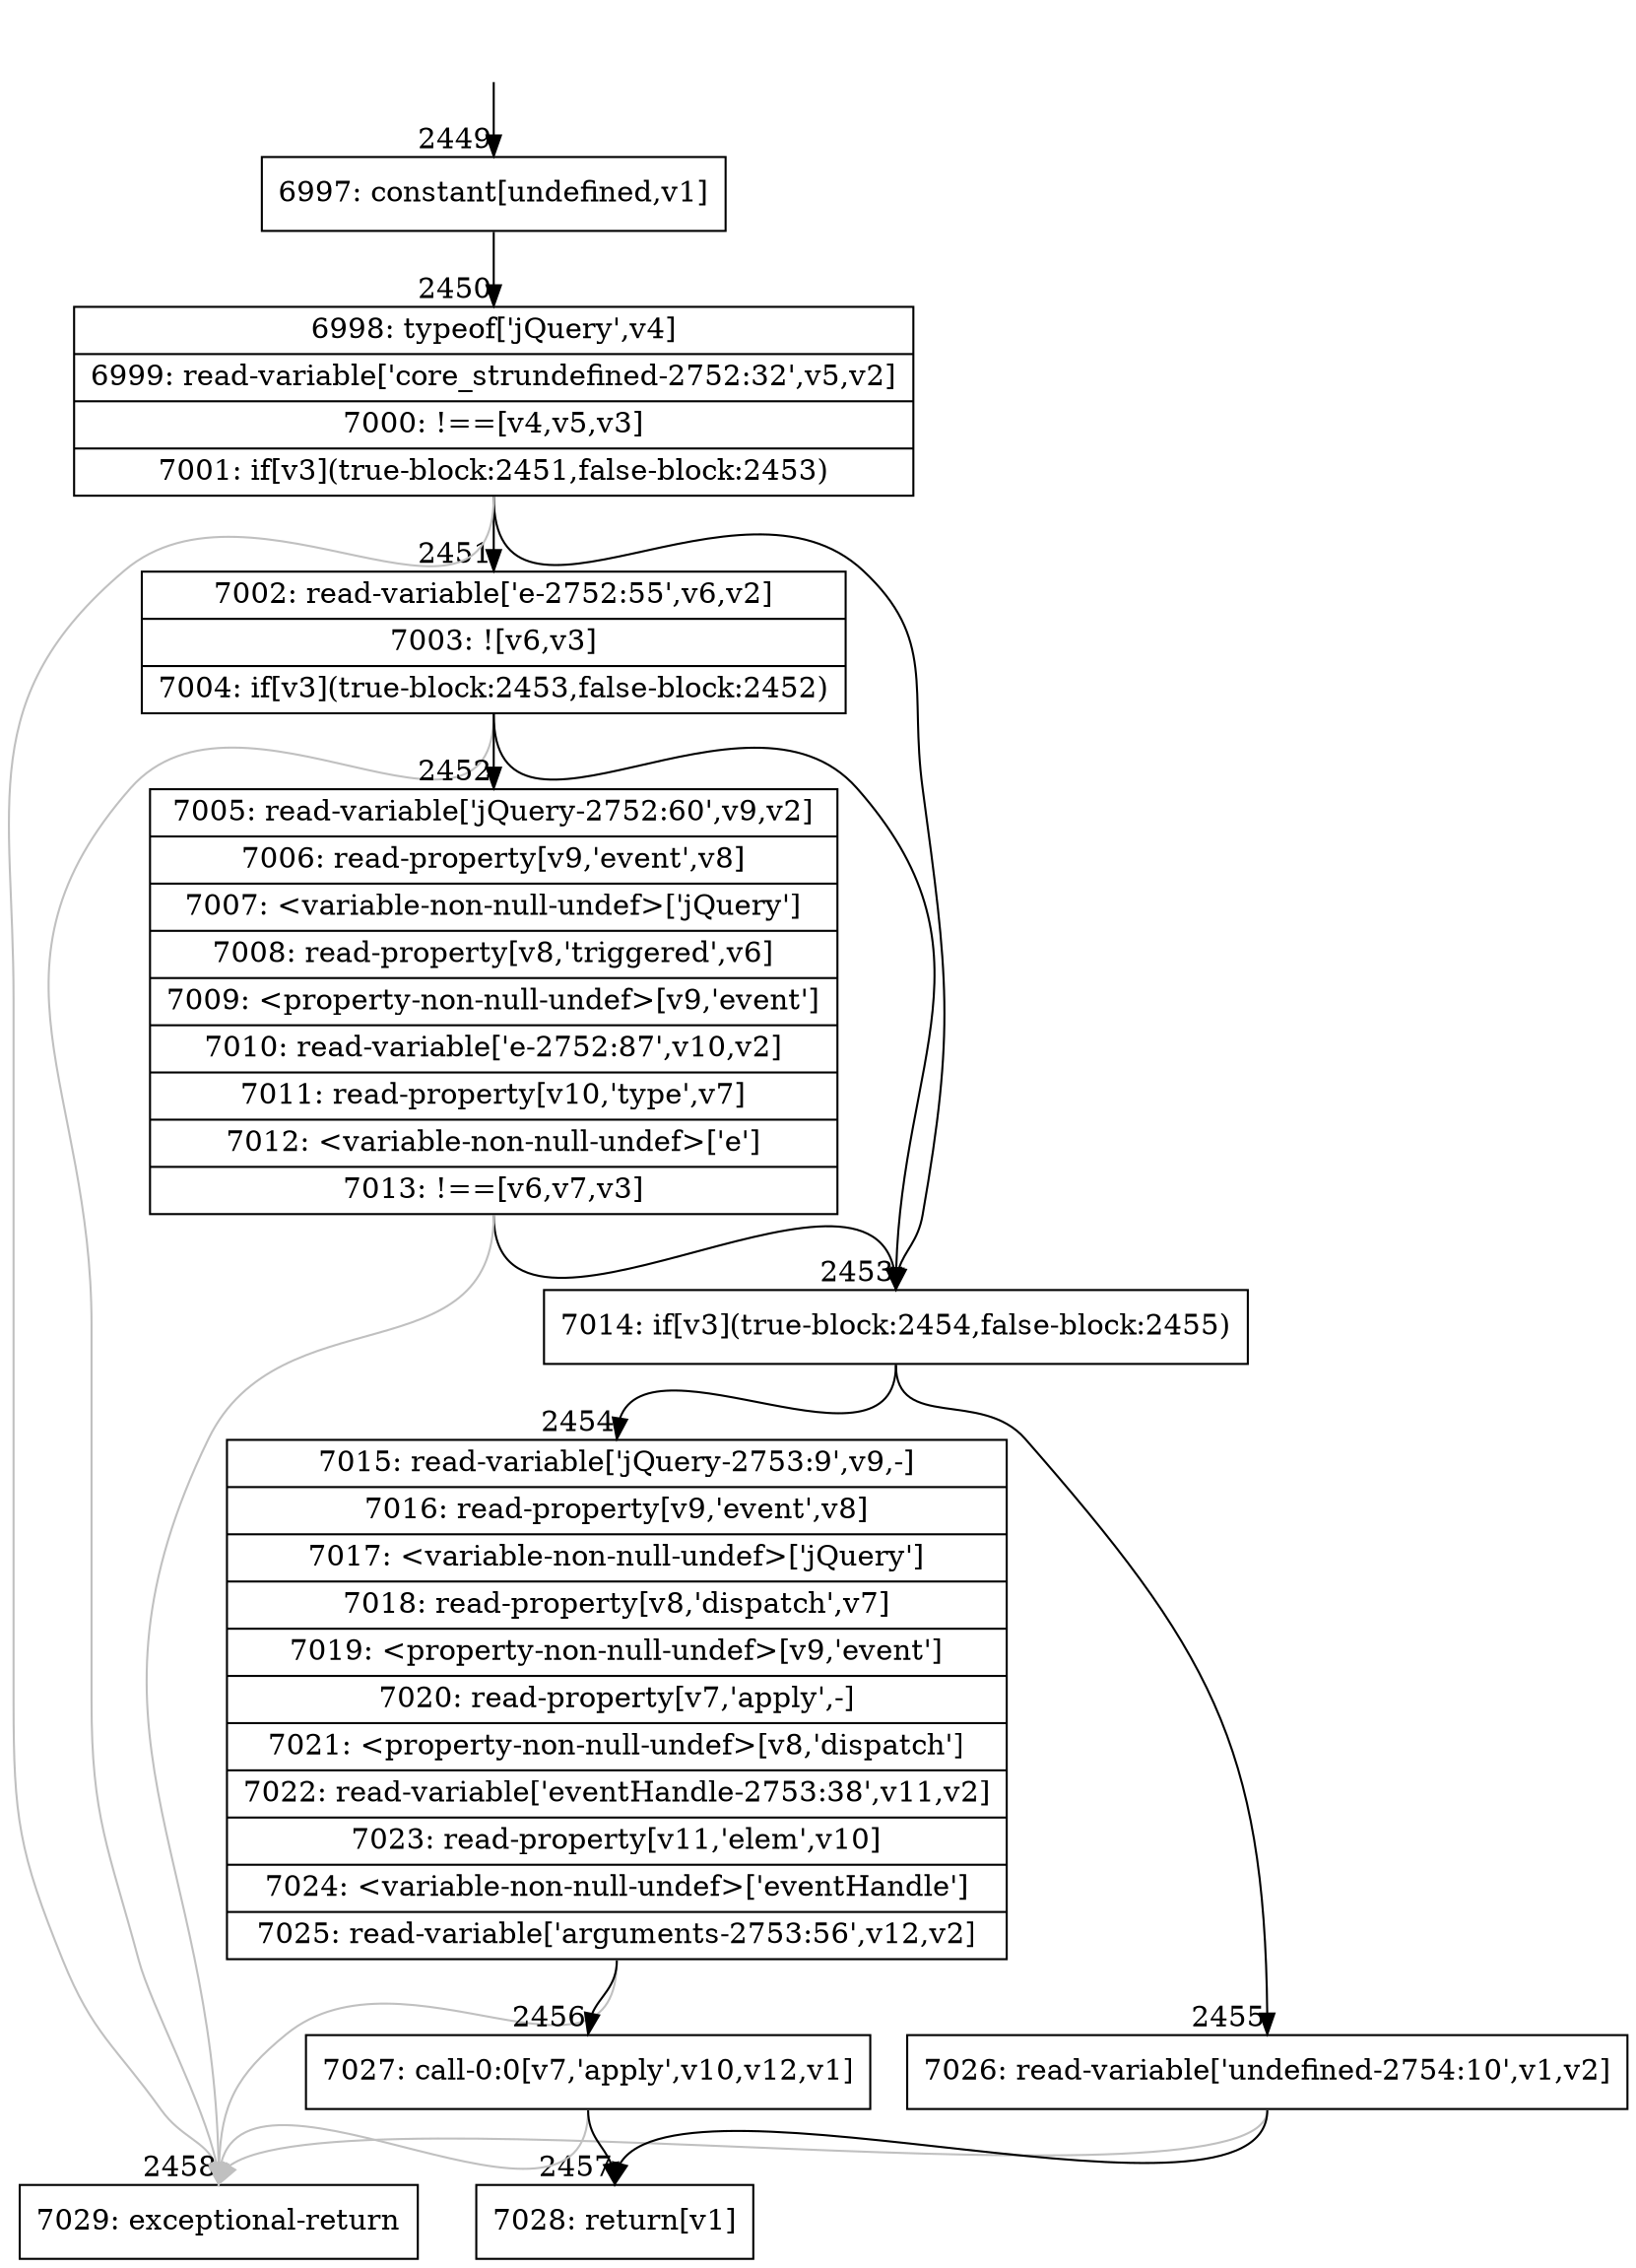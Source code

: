 digraph {
rankdir="TD"
BB_entry172[shape=none,label=""];
BB_entry172 -> BB2449 [tailport=s, headport=n, headlabel="    2449"]
BB2449 [shape=record label="{6997: constant[undefined,v1]}" ] 
BB2449 -> BB2450 [tailport=s, headport=n, headlabel="      2450"]
BB2450 [shape=record label="{6998: typeof['jQuery',v4]|6999: read-variable['core_strundefined-2752:32',v5,v2]|7000: !==[v4,v5,v3]|7001: if[v3](true-block:2451,false-block:2453)}" ] 
BB2450 -> BB2453 [tailport=s, headport=n, headlabel="      2453"]
BB2450 -> BB2451 [tailport=s, headport=n, headlabel="      2451"]
BB2450 -> BB2458 [tailport=s, headport=n, color=gray, headlabel="      2458"]
BB2451 [shape=record label="{7002: read-variable['e-2752:55',v6,v2]|7003: ![v6,v3]|7004: if[v3](true-block:2453,false-block:2452)}" ] 
BB2451 -> BB2453 [tailport=s, headport=n]
BB2451 -> BB2452 [tailport=s, headport=n, headlabel="      2452"]
BB2451 -> BB2458 [tailport=s, headport=n, color=gray]
BB2452 [shape=record label="{7005: read-variable['jQuery-2752:60',v9,v2]|7006: read-property[v9,'event',v8]|7007: \<variable-non-null-undef\>['jQuery']|7008: read-property[v8,'triggered',v6]|7009: \<property-non-null-undef\>[v9,'event']|7010: read-variable['e-2752:87',v10,v2]|7011: read-property[v10,'type',v7]|7012: \<variable-non-null-undef\>['e']|7013: !==[v6,v7,v3]}" ] 
BB2452 -> BB2453 [tailport=s, headport=n]
BB2452 -> BB2458 [tailport=s, headport=n, color=gray]
BB2453 [shape=record label="{7014: if[v3](true-block:2454,false-block:2455)}" ] 
BB2453 -> BB2454 [tailport=s, headport=n, headlabel="      2454"]
BB2453 -> BB2455 [tailport=s, headport=n, headlabel="      2455"]
BB2454 [shape=record label="{7015: read-variable['jQuery-2753:9',v9,-]|7016: read-property[v9,'event',v8]|7017: \<variable-non-null-undef\>['jQuery']|7018: read-property[v8,'dispatch',v7]|7019: \<property-non-null-undef\>[v9,'event']|7020: read-property[v7,'apply',-]|7021: \<property-non-null-undef\>[v8,'dispatch']|7022: read-variable['eventHandle-2753:38',v11,v2]|7023: read-property[v11,'elem',v10]|7024: \<variable-non-null-undef\>['eventHandle']|7025: read-variable['arguments-2753:56',v12,v2]}" ] 
BB2454 -> BB2456 [tailport=s, headport=n, headlabel="      2456"]
BB2454 -> BB2458 [tailport=s, headport=n, color=gray]
BB2455 [shape=record label="{7026: read-variable['undefined-2754:10',v1,v2]}" ] 
BB2455 -> BB2457 [tailport=s, headport=n, headlabel="      2457"]
BB2455 -> BB2458 [tailport=s, headport=n, color=gray]
BB2456 [shape=record label="{7027: call-0:0[v7,'apply',v10,v12,v1]}" ] 
BB2456 -> BB2457 [tailport=s, headport=n]
BB2456 -> BB2458 [tailport=s, headport=n, color=gray]
BB2457 [shape=record label="{7028: return[v1]}" ] 
BB2458 [shape=record label="{7029: exceptional-return}" ] 
}
